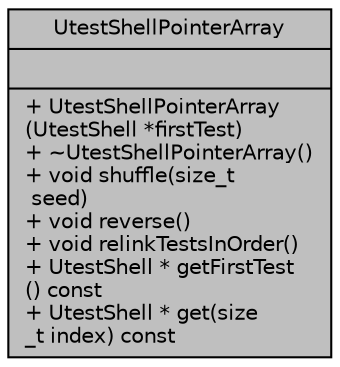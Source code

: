 digraph "UtestShellPointerArray"
{
 // LATEX_PDF_SIZE
  edge [fontname="Helvetica",fontsize="10",labelfontname="Helvetica",labelfontsize="10"];
  node [fontname="Helvetica",fontsize="10",shape=record];
  Node1 [label="{UtestShellPointerArray\n||+  UtestShellPointerArray\l(UtestShell *firstTest)\l+  ~UtestShellPointerArray()\l+ void shuffle(size_t\l seed)\l+ void reverse()\l+ void relinkTestsInOrder()\l+ UtestShell * getFirstTest\l() const\l+ UtestShell * get(size\l_t index) const\l}",height=0.2,width=0.4,color="black", fillcolor="grey75", style="filled", fontcolor="black",tooltip=" "];
}
